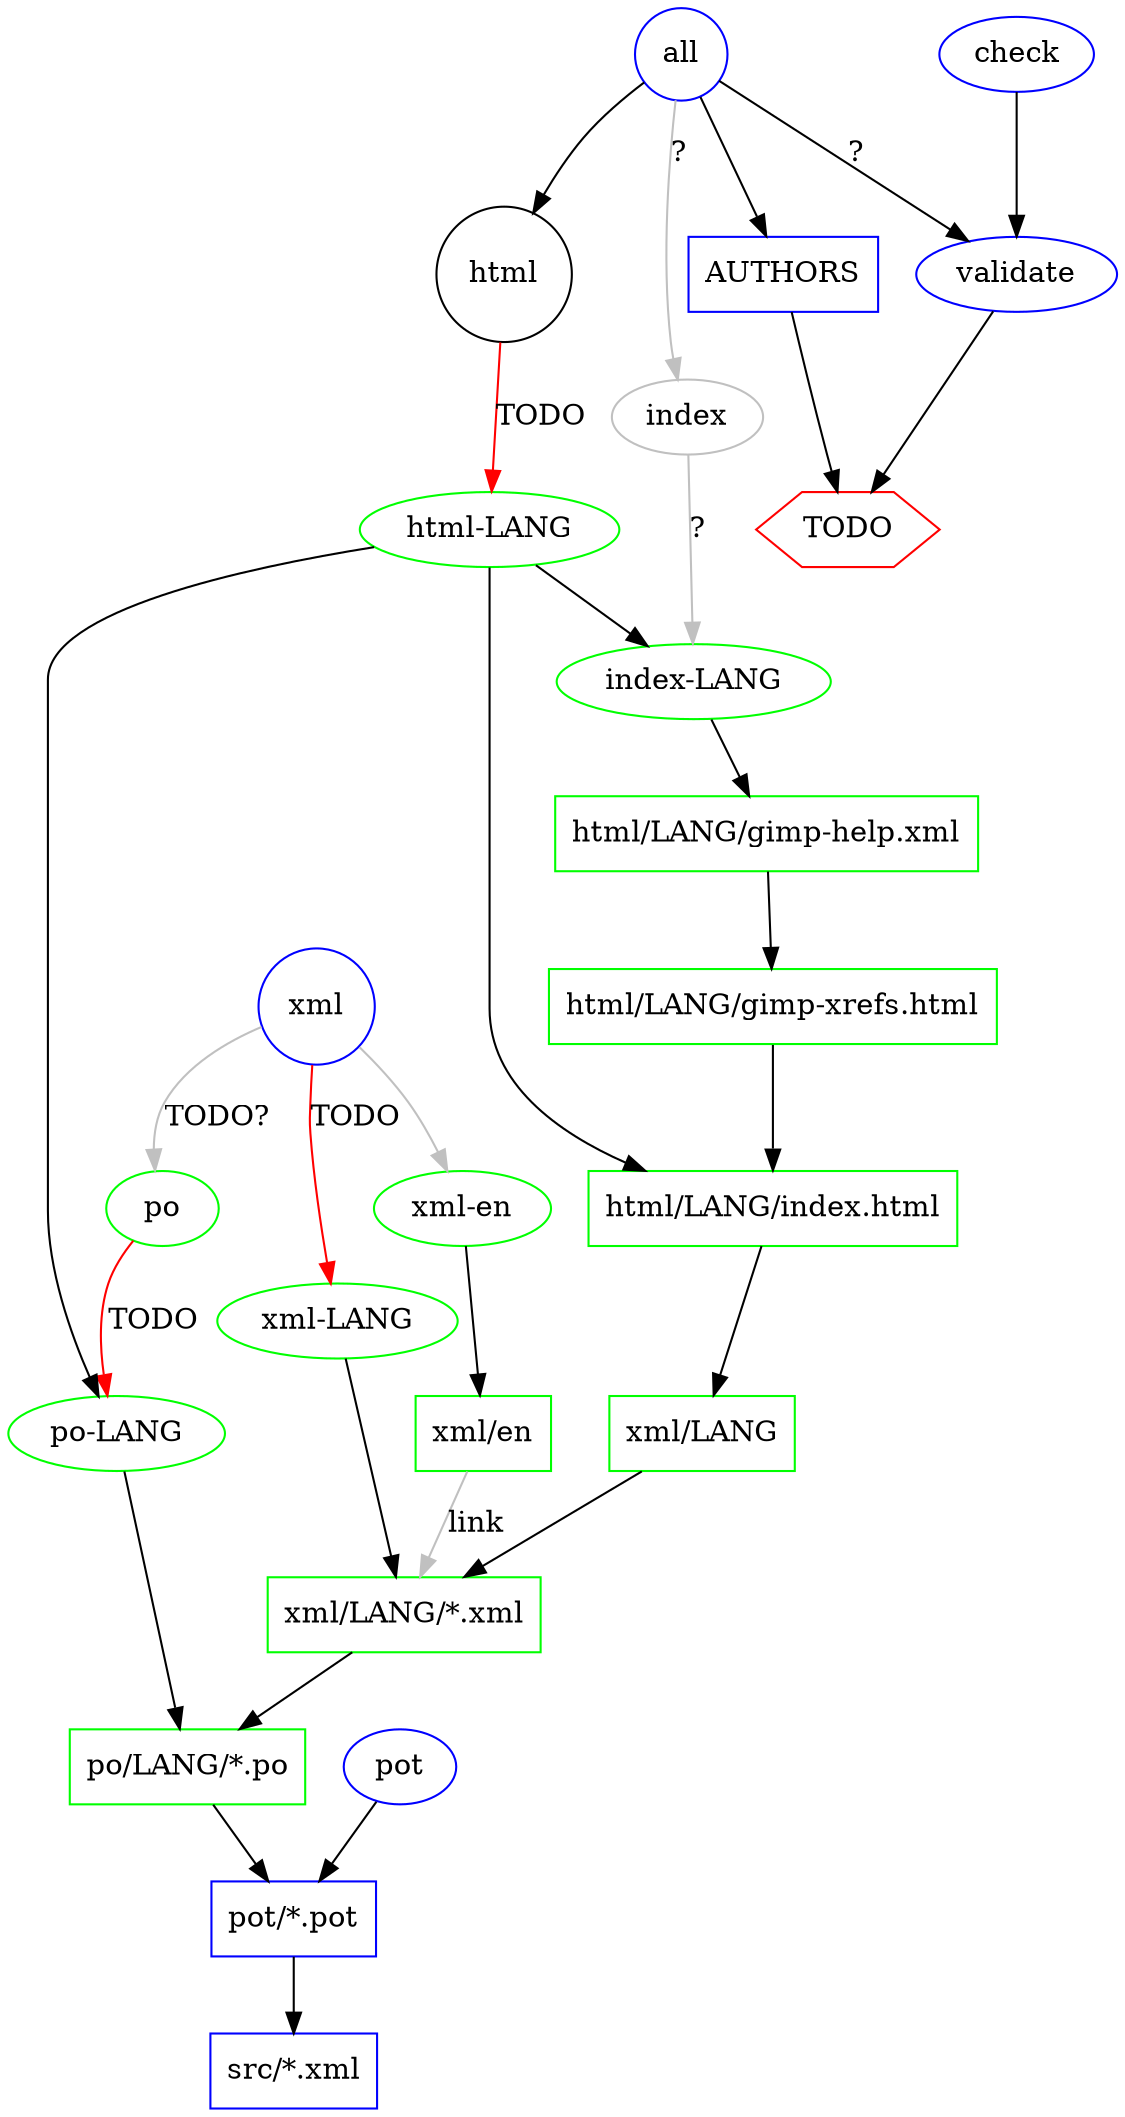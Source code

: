 /*
    Proposed gettext-based gimp-help build system

    Shapes:
        - circle    main targets
        - ellipse   lang-dependent or auxiliary targets
        - box       file or directory targets
        - hexagon   TODO etc.
    Colors:
        - blue      default, language-independent
        - green     language-dependent
        - red       TODO
        - grey      TODO, ignore, etc.
*/
digraph gimp {
    node[shape=box];

    all[label="all" color=blue shape="circle"]

    all -> validate[label="?"];
    all -> html;
    all -> index[label="?" color=grey];
    all -> authors;

    /* do_nothing[label="do nothing" color=grey shape=hexagon] */
    todo[label="TODO" color=red shape=hexagon]

    /* $(POT_FILES): $(potdir)/%.pot : $(xmldir)/%.xml */

    src_files[label="src/*.xml" color=blue ]
    pot_files[label="pot/*.pot" color=blue]
    po_files[label="po/LANG/*.po" color=green]
    node[shape=ellipse];
    xml[label="xml" color=blue]
    pot[label="pot" color=blue]

    pot -> pot_files -> src_files
    
    /* XX_PO_FILES = $(patsubst $(potdir)/%.pot, $(podir)/XX/%.po, $(POT_FILES)) */

    po[color=green shape=ellipse]
    po_lang[label="po-LANG" color=green]
    po -> po_lang[label="TODO" color=red]
    po_lang -> po_files -> pot_files
    /* po_en[label="po-en" color=grey] */
    /* po_en -> do_nothing */

    /* XX_XML_FILES = $(XML_FILES:$(xmldir)/%=$(xmlpodir)/$(1)/%)
       $(XX_XML_FILES): $(xmlpodir)/XX/%.xml : $(podir)/XX/%.po */

    xml[label="xml" color=blue shape=circle]
    xml_files[label="xml/LANG/*.xml" color=green shape=box]
    xml_dir[label="xml/LANG" color=green shape=box]
    xml_dir_en[label="xml/en" color=green shape=box]
    xml_lang[label="xml-LANG" color=green]
    xml_en[label="xml-en" color=green shape=ellipse]

    xml_dir -> xml_files -> po_files
    xml_lang -> xml_files
    xml_en -> xml_dir_en
    xml_dir_en -> xml_files[label="link" color="grey"]

    /* html-%: po-% index-% html/%/index.html */
    /* html/%/index.html: $(xmlpodir)/% $(HTML_STYLESHEETS) */

    /* html/%/gimp-xrefs.xml: html/%/index.html */

    html_lang[label="html-LANG" color=green shape=ellipse]
    html_main[label="html/LANG/index.html" color=green shape=box]
    index_lang[label="index-LANG" color=green shape=ellipse]
    xrefs_lang[label="html/LANG/gimp-xrefs.html" shape="box" color="green"] 
    
    html_lang -> po_lang
    html_lang -> index_lang
    html_lang -> html_main -> xml_dir
    xrefs_lang -> html_main

    /* index: $(foreach lang,$(LANGUAGES),index-$(lang)) */
    /* index-%: html/%/gimp-help.xml */

    /* html/%/gimp-help.xml: html/%/gimp-xrefs.xml stylesheets/makeindex.xsl */

    index[color=grey shape=ellipse]
    index_lang[label="index-LANG" color=green shape=ellipse]
    help_lang[label="html/LANG/gimp-help.xml" color=green shape=box]

    index -> index_lang[color=grey label="?"]
    index_lang -> help_lang -> xrefs_lang

    /* TODO */

    html[shape=circle]
    xml[shape=circle]
    check[color=blue shape=ellipse]
    validate[color=blue shape=ellipse]
    authors[label="AUTHORS" color=blue shape=box]

    xml ->  xml_lang[label="TODO" color=red]
    xml ->  xml_en[color=grey]
    xml ->  po[color=grey label="TODO?"]
    html -> html_lang[label="TODO" color=red]
    authors -> todo
    check -> validate -> todo
}

